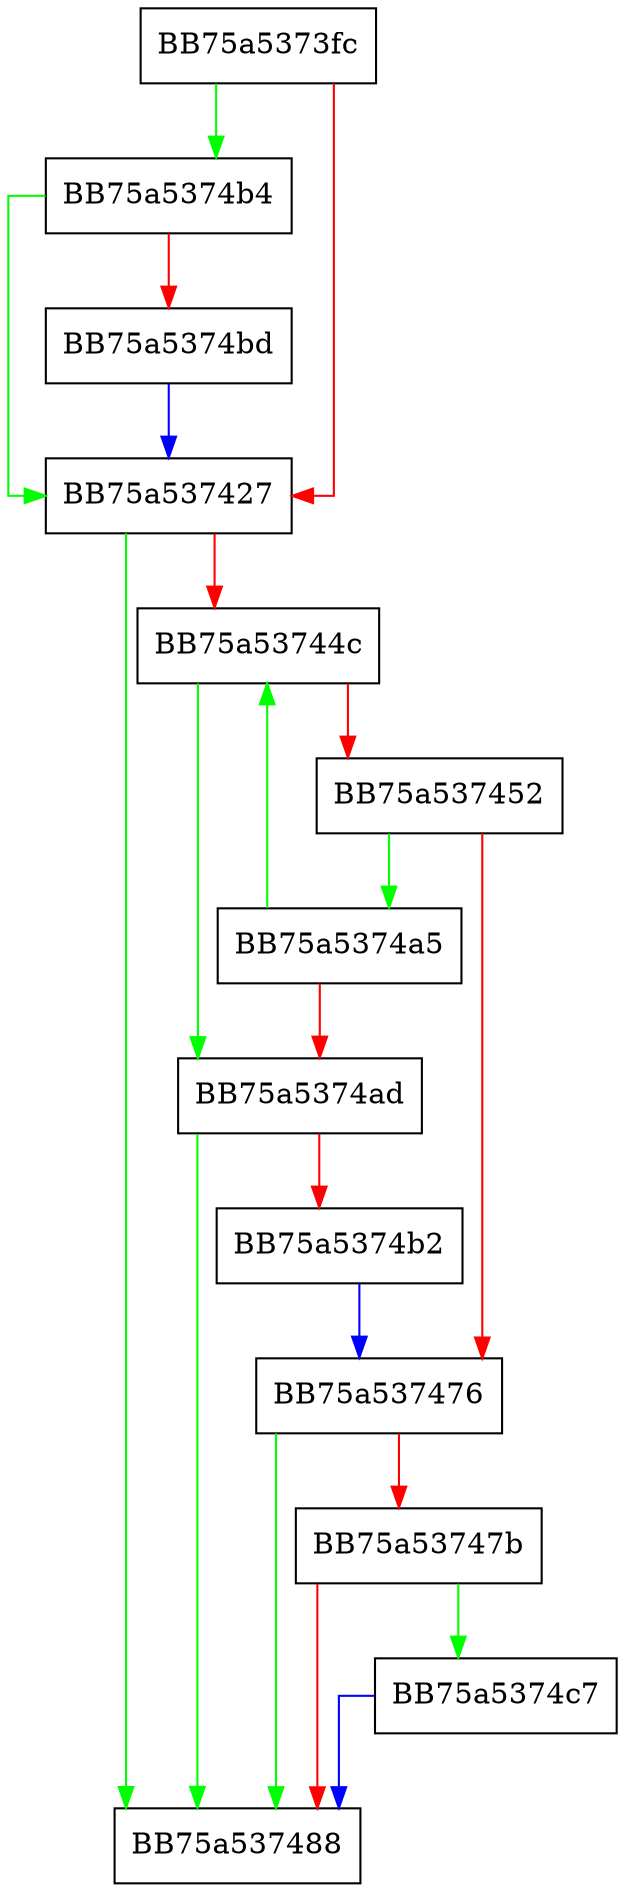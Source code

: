 digraph decode_encint {
  node [shape="box"];
  graph [splines=ortho];
  BB75a5373fc -> BB75a5374b4 [color="green"];
  BB75a5373fc -> BB75a537427 [color="red"];
  BB75a537427 -> BB75a537488 [color="green"];
  BB75a537427 -> BB75a53744c [color="red"];
  BB75a53744c -> BB75a5374ad [color="green"];
  BB75a53744c -> BB75a537452 [color="red"];
  BB75a537452 -> BB75a5374a5 [color="green"];
  BB75a537452 -> BB75a537476 [color="red"];
  BB75a537476 -> BB75a537488 [color="green"];
  BB75a537476 -> BB75a53747b [color="red"];
  BB75a53747b -> BB75a5374c7 [color="green"];
  BB75a53747b -> BB75a537488 [color="red"];
  BB75a5374a5 -> BB75a53744c [color="green"];
  BB75a5374a5 -> BB75a5374ad [color="red"];
  BB75a5374ad -> BB75a537488 [color="green"];
  BB75a5374ad -> BB75a5374b2 [color="red"];
  BB75a5374b2 -> BB75a537476 [color="blue"];
  BB75a5374b4 -> BB75a537427 [color="green"];
  BB75a5374b4 -> BB75a5374bd [color="red"];
  BB75a5374bd -> BB75a537427 [color="blue"];
  BB75a5374c7 -> BB75a537488 [color="blue"];
}